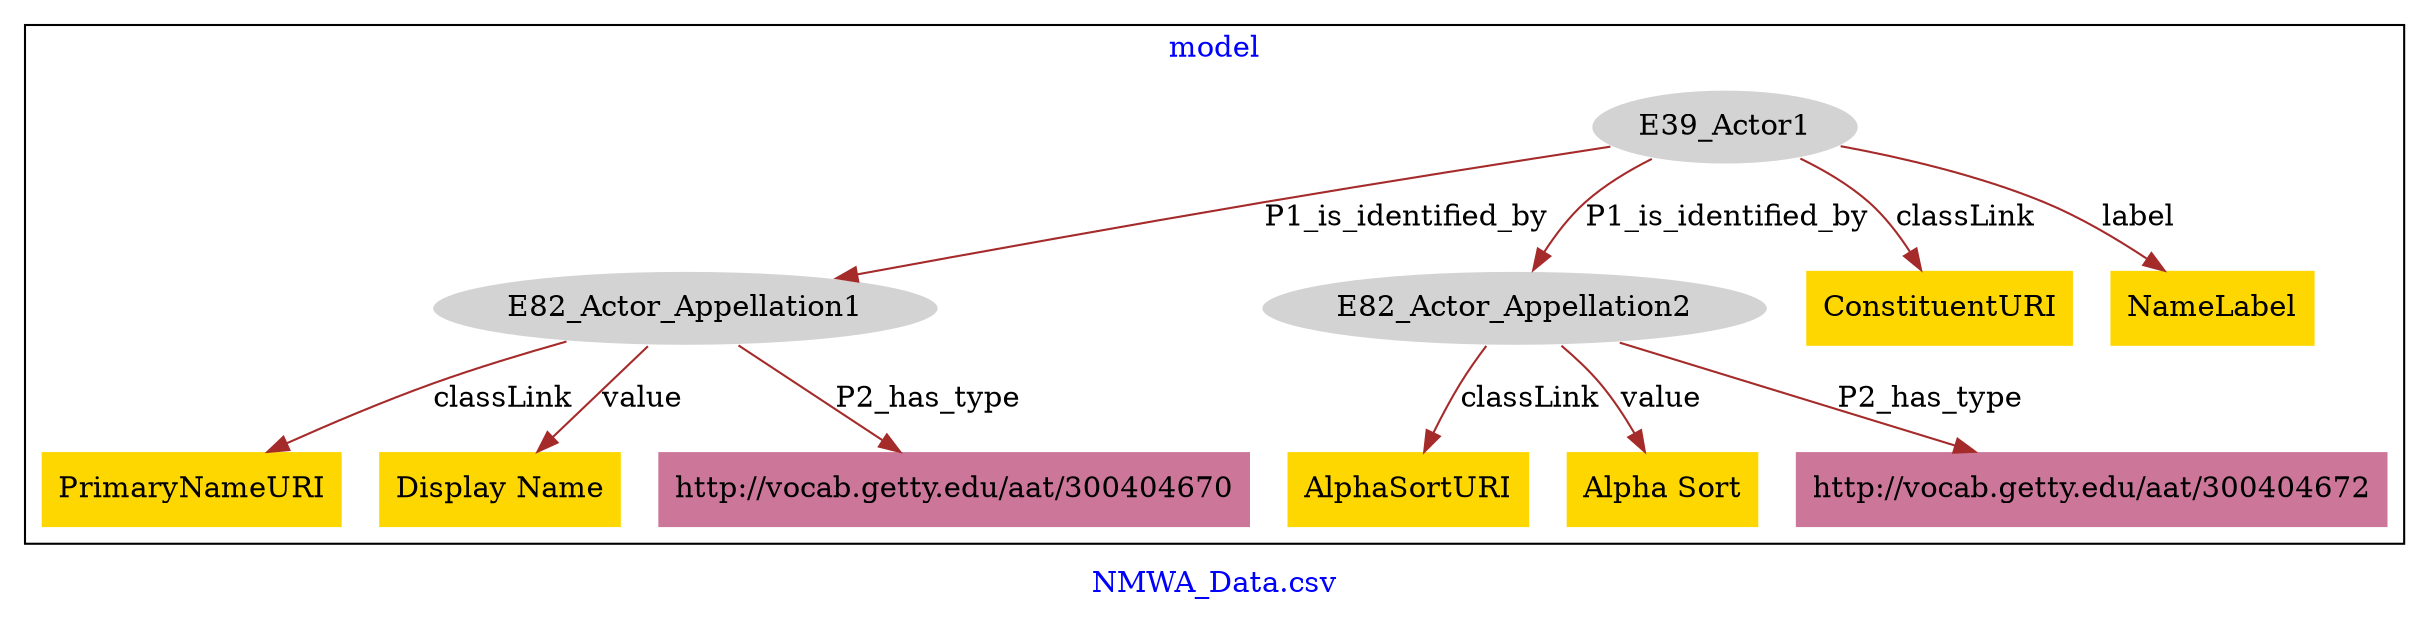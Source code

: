 digraph n0 {
fontcolor="blue"
remincross="true"
label="NMWA_Data.csv"
subgraph cluster {
label="model"
n2[style="filled",color="white",fillcolor="lightgray",label="E39_Actor1"];
n3[style="filled",color="white",fillcolor="lightgray",label="E82_Actor_Appellation1"];
n4[style="filled",color="white",fillcolor="lightgray",label="E82_Actor_Appellation2"];
n5[shape="plaintext",style="filled",fillcolor="gold",label="AlphaSortURI"];
n6[shape="plaintext",style="filled",fillcolor="gold",label="Alpha Sort"];
n7[shape="plaintext",style="filled",fillcolor="gold",label="PrimaryNameURI"];
n8[shape="plaintext",style="filled",fillcolor="gold",label="Display Name"];
n9[shape="plaintext",style="filled",fillcolor="gold",label="ConstituentURI"];
n10[shape="plaintext",style="filled",fillcolor="gold",label="NameLabel"];
n11[shape="plaintext",style="filled",fillcolor="#CC7799",label="http://vocab.getty.edu/aat/300404672"];
n12[shape="plaintext",style="filled",fillcolor="#CC7799",label="http://vocab.getty.edu/aat/300404670"];
}
n2 -> n3[color="brown",fontcolor="black",label="P1_is_identified_by"]
n2 -> n4[color="brown",fontcolor="black",label="P1_is_identified_by"]
n4 -> n5[color="brown",fontcolor="black",label="classLink"]
n4 -> n6[color="brown",fontcolor="black",label="value"]
n3 -> n7[color="brown",fontcolor="black",label="classLink"]
n3 -> n8[color="brown",fontcolor="black",label="value"]
n2 -> n9[color="brown",fontcolor="black",label="classLink"]
n2 -> n10[color="brown",fontcolor="black",label="label"]
n4 -> n11[color="brown",fontcolor="black",label="P2_has_type"]
n3 -> n12[color="brown",fontcolor="black",label="P2_has_type"]
}
